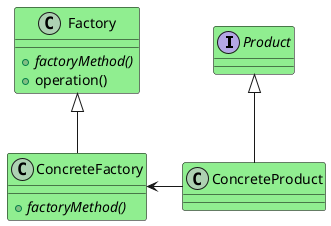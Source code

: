 @startuml Factory structure

skinparam class {
BackgroundColor lightGreen
BorderColor black

}

interface Product

class Factory{
    + {abstract} factoryMethod()
    + operation()
}

class ConcreteFactory{
    + {abstract} factoryMethod()
    
}

Product <|-- ConcreteProduct
ConcreteFactory <- ConcreteProduct
Factory <|-- ConcreteFactory


@enduml